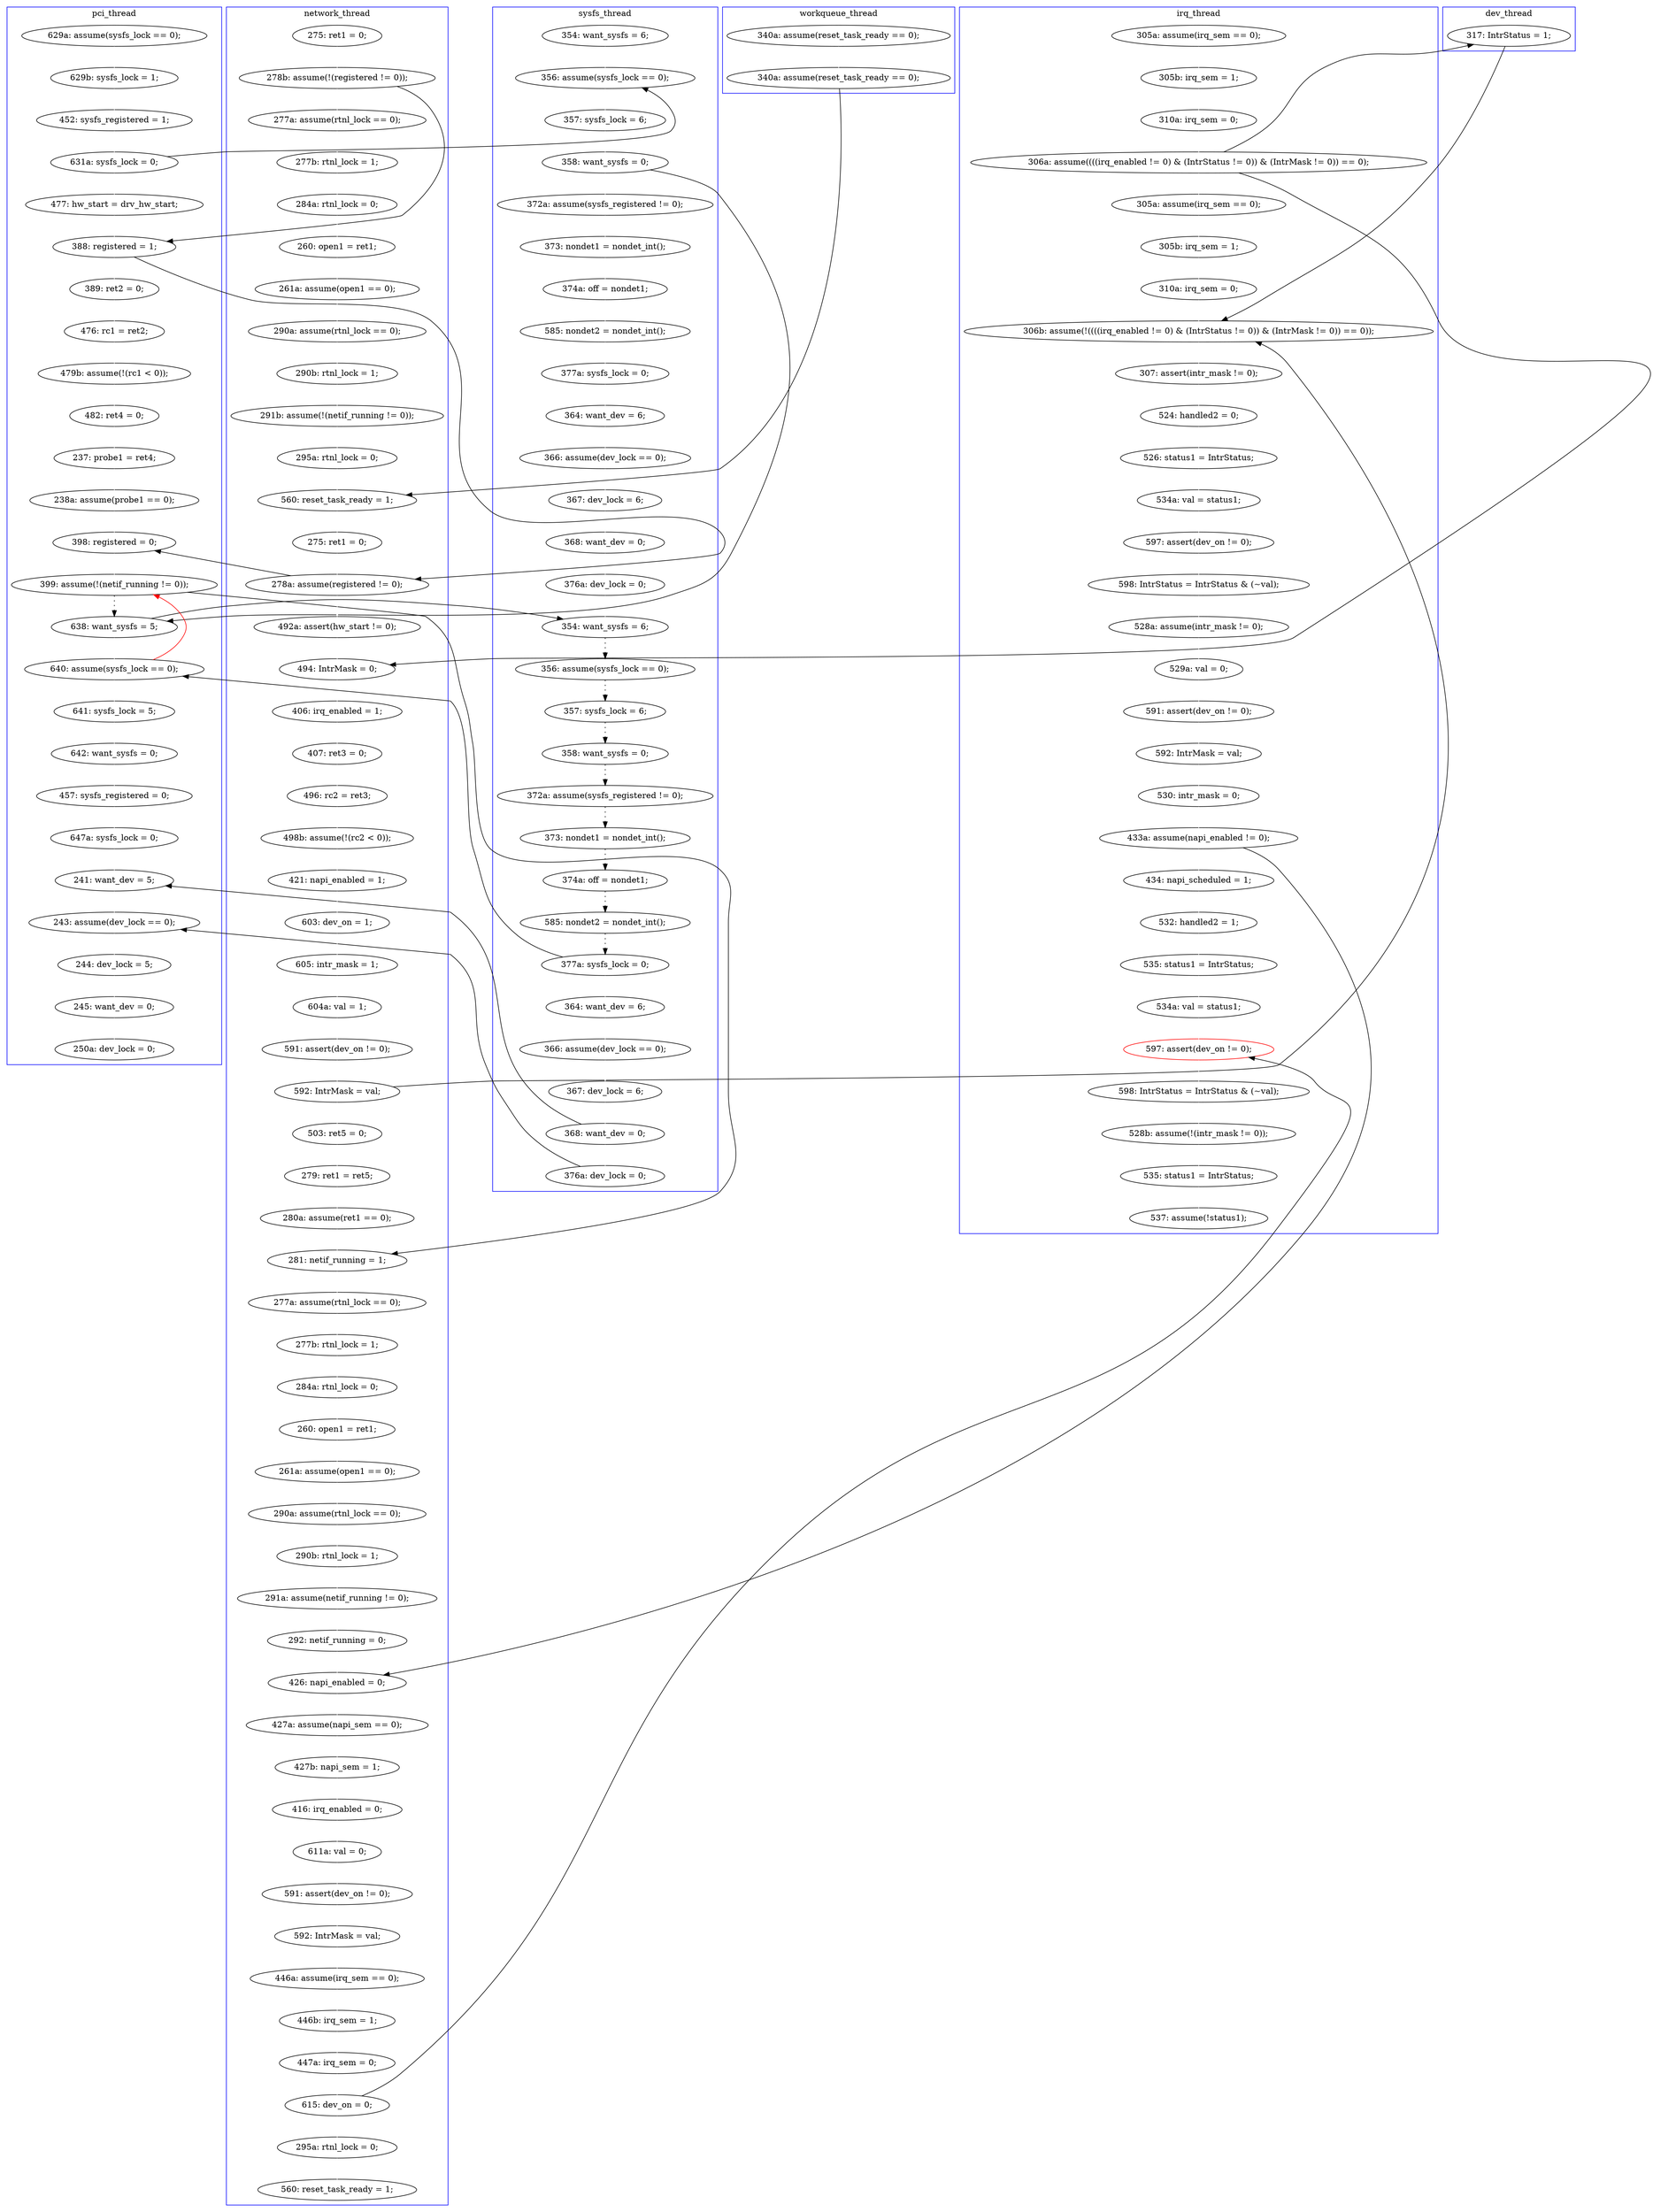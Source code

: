digraph Counterexample {
	204 -> 205 [color = white, style = solid]
	203 -> 204 [color = white, style = solid]
	194 -> 211 [color = white, style = solid]
	193 -> 209 [color = white, style = solid]
	278 -> 289 [color = black, style = solid, constraint = false]
	255 -> 278 [color = white, style = solid]
	141 -> 209 [color = black, style = solid, constraint = false]
	154 -> 155 [color = white, style = solid]
	315 -> 330 [color = white, style = solid]
	155 -> 159 [color = white, style = solid]
	263 -> 264 [color = white, style = solid]
	36 -> 40 [color = white, style = solid]
	35 -> 36 [color = white, style = solid]
	68 -> 69 [color = white, style = solid]
	158 -> 185 [color = white, style = solid]
	30 -> 44 [color = white, style = solid]
	91 -> 94 [color = white, style = solid]
	171 -> 198 [color = white, style = solid]
	205 -> 208 [color = white, style = solid]
	30 -> 84 [color = black, style = solid, constraint = false]
	42 -> 132 [color = white, style = solid]
	133 -> 145 [color = white, style = solid]
	269 -> 279 [color = white, style = solid]
	190 -> 193 [color = white, style = solid]
	86 -> 89 [color = white, style = solid]
	148 -> 149 [color = white, style = solid]
	227 -> 230 [color = white, style = solid]
	108 -> 162 [color = black, style = solid, constraint = false]
	118 -> 138 [color = black, style = solid, constraint = false]
	163 -> 168 [color = white, style = solid]
	44 -> 45 [color = white, style = solid]
	158 -> 162 [color = black, style = solid, constraint = false]
	42 -> 108 [color = black, style = solid, constraint = false]
	286 -> 293 [color = white, style = solid]
	131 -> 134 [color = white, style = solid]
	214 -> 215 [color = black, style = dotted]
	175 -> 177 [color = white, style = solid]
	72 -> 74 [color = white, style = solid]
	40 -> 42 [color = white, style = solid]
	289 -> 290 [color = white, style = solid]
	124 -> 130 [color = white, style = solid]
	247 -> 269 [color = white, style = solid]
	52 -> 53 [color = white, style = solid]
	330 -> 331 [color = white, style = solid]
	209 -> 224 [color = white, style = solid]
	142 -> 148 [color = white, style = solid]
	198 -> 200 [color = white, style = solid]
	254 -> 255 [color = white, style = solid]
	213 -> 214 [color = black, style = dotted]
	137 -> 142 [color = white, style = solid]
	264 -> 271 [color = white, style = solid]
	249 -> 250 [color = white, style = solid]
	217 -> 218 [color = black, style = dotted]
	211 -> 212 [color = white, style = solid]
	250 -> 257 [color = white, style = solid]
	66 -> 103 [color = white, style = solid]
	149 -> 150 [color = white, style = solid]
	224 -> 225 [color = white, style = solid]
	134 -> 137 [color = white, style = solid]
	282 -> 289 [color = white, style = solid]
	168 -> 169 [color = white, style = solid]
	219 -> 222 [color = black, style = dotted]
	246 -> 247 [color = white, style = solid]
	64 -> 66 [color = white, style = solid]
	56 -> 63 [color = white, style = solid]
	257 -> 261 [color = white, style = solid]
	90 -> 91 [color = white, style = solid]
	230 -> 234 [color = white, style = solid]
	218 -> 219 [color = black, style = dotted]
	53 -> 56 [color = white, style = solid]
	160 -> 171 [color = white, style = solid]
	255 -> 282 [color = black, style = solid, constraint = false]
	276 -> 297 [color = black, style = solid, constraint = false]
	123 -> 124 [color = white, style = solid]
	152 -> 158 [color = white, style = solid]
	293 -> 295 [color = white, style = solid]
	208 -> 213 [color = black, style = dotted]
	177 -> 182 [color = white, style = solid]
	215 -> 217 [color = black, style = dotted]
	159 -> 160 [color = white, style = solid]
	181 -> 245 [color = white, style = solid]
	63 -> 64 [color = white, style = solid]
	248 -> 249 [color = white, style = solid]
	200 -> 201 [color = white, style = solid]
	297 -> 304 [color = white, style = solid]
	74 -> 76 [color = white, style = solid]
	103 -> 110 [color = white, style = solid]
	240 -> 253 [color = white, style = solid]
	238 -> 239 [color = white, style = solid]
	291 -> 292 [color = white, style = solid]
	85 -> 86 [color = white, style = solid]
	84 -> 118 [color = black, style = solid, constraint = false]
	141 -> 181 [color = black, style = dotted]
	271 -> 272 [color = white, style = solid]
	201 -> 202 [color = white, style = solid]
	96 -> 110 [color = black, style = solid, constraint = false]
	183 -> 187 [color = white, style = solid]
	222 -> 237 [color = black, style = dotted]
	46 -> 96 [color = white, style = solid]
	27 -> 30 [color = white, style = solid]
	162 -> 163 [color = white, style = solid]
	169 -> 173 [color = white, style = solid]
	299 -> 313 [color = white, style = solid]
	212 -> 286 [color = white, style = solid]
	202 -> 203 [color = white, style = solid]
	74 -> 153 [color = black, style = solid, constraint = false]
	130 -> 131 [color = white, style = solid]
	245 -> 141 [color = red, style = solid, constraint = false]
	181 -> 208 [color = black, style = solid, constraint = false]
	235 -> 238 [color = white, style = solid]
	153 -> 154 [color = white, style = solid]
	304 -> 315 [color = white, style = solid]
	290 -> 291 [color = white, style = solid]
	94 -> 138 [color = white, style = solid]
	173 -> 175 [color = white, style = solid]
	279 -> 282 [color = white, style = solid]
	295 -> 297 [color = white, style = solid]
	132 -> 133 [color = white, style = solid]
	116 -> 118 [color = white, style = solid]
	145 -> 162 [color = white, style = solid]
	188 -> 194 [color = white, style = solid]
	253 -> 254 [color = white, style = solid]
	69 -> 72 [color = white, style = solid]
	274 -> 276 [color = white, style = solid]
	89 -> 90 [color = white, style = solid]
	118 -> 123 [color = white, style = solid]
	45 -> 52 [color = white, style = solid]
	237 -> 240 [color = white, style = solid]
	110 -> 116 [color = white, style = solid]
	84 -> 85 [color = white, style = solid]
	276 -> 299 [color = white, style = solid]
	239 -> 248 [color = white, style = solid]
	138 -> 141 [color = white, style = solid]
	261 -> 263 [color = white, style = solid]
	237 -> 245 [color = black, style = solid, constraint = false]
	102 -> 153 [color = white, style = solid]
	182 -> 183 [color = white, style = solid]
	76 -> 84 [color = white, style = solid]
	150 -> 152 [color = white, style = solid]
	234 -> 235 [color = white, style = solid]
	185 -> 190 [color = white, style = solid]
	187 -> 188 [color = white, style = solid]
	155 -> 181 [color = black, style = solid, constraint = false]
	245 -> 246 [color = white, style = solid]
	225 -> 226 [color = white, style = solid]
	226 -> 227 [color = white, style = solid]
	272 -> 274 [color = white, style = solid]
	211 -> 248 [color = black, style = solid, constraint = false]
	42 -> 124 [color = black, style = solid, constraint = false]
	subgraph cluster7 {
		label = dev_thread
		color = blue
		108  [label = "317: IntrStatus = 1;"]
	}
	subgraph cluster5 {
		label = workqueue_thread
		color = blue
		96  [label = "340a: assume(reset_task_ready == 0);"]
		46  [label = "340a: assume(reset_task_ready == 0);"]
	}
	subgraph cluster6 {
		label = sysfs_thread
		color = blue
		240  [label = "364: want_dev = 6;"]
		278  [label = "376a: dev_lock = 0;"]
		204  [label = "368: want_dev = 0;"]
		198  [label = "585: nondet2 = nondet_int();"]
		102  [label = "354: want_sysfs = 6;"]
		201  [label = "364: want_dev = 6;"]
		200  [label = "377a: sysfs_lock = 0;"]
		171  [label = "374a: off = nondet1;"]
		215  [label = "358: want_sysfs = 0;"]
		208  [label = "354: want_sysfs = 6;"]
		253  [label = "366: assume(dev_lock == 0);"]
		219  [label = "374a: off = nondet1;"]
		202  [label = "366: assume(dev_lock == 0);"]
		214  [label = "357: sysfs_lock = 6;"]
		213  [label = "356: assume(sysfs_lock == 0);"]
		255  [label = "368: want_dev = 0;"]
		159  [label = "372a: assume(sysfs_registered != 0);"]
		160  [label = "373: nondet1 = nondet_int();"]
		254  [label = "367: dev_lock = 6;"]
		203  [label = "367: dev_lock = 6;"]
		155  [label = "358: want_sysfs = 0;"]
		154  [label = "357: sysfs_lock = 6;"]
		205  [label = "376a: dev_lock = 0;"]
		217  [label = "372a: assume(sysfs_registered != 0);"]
		218  [label = "373: nondet1 = nondet_int();"]
		153  [label = "356: assume(sysfs_lock == 0);"]
		237  [label = "377a: sysfs_lock = 0;"]
		222  [label = "585: nondet2 = nondet_int();"]
	}
	subgraph cluster2 {
		label = network_thread
		color = blue
		190  [label = "279: ret1 = ret5;"]
		249  [label = "427a: assume(napi_sem == 0);"]
		250  [label = "427b: napi_sem = 1;"]
		64  [label = "290b: rtnl_lock = 1;"]
		193  [label = "280a: assume(ret1 == 0);"]
		248  [label = "426: napi_enabled = 0;"]
		142  [label = "421: napi_enabled = 1;"]
		264  [label = "592: IntrMask = val;"]
		261  [label = "611a: val = 0;"]
		234  [label = "290a: assume(rtnl_lock == 0);"]
		158  [label = "592: IntrMask = val;"]
		124  [label = "494: IntrMask = 0;"]
		149  [label = "605: intr_mask = 1;"]
		44  [label = "277a: assume(rtnl_lock == 0);"]
		137  [label = "498b: assume(!(rc2 < 0));"]
		66  [label = "291b: assume(!(netif_running != 0));"]
		276  [label = "615: dev_on = 0;"]
		103  [label = "295a: rtnl_lock = 0;"]
		130  [label = "406: irq_enabled = 1;"]
		271  [label = "446a: assume(irq_sem == 0);"]
		27  [label = "275: ret1 = 0;"]
		110  [label = "560: reset_task_ready = 1;"]
		238  [label = "291a: assume(netif_running != 0);"]
		131  [label = "407: ret3 = 0;"]
		313  [label = "560: reset_task_ready = 1;"]
		63  [label = "290a: assume(rtnl_lock == 0);"]
		224  [label = "277a: assume(rtnl_lock == 0);"]
		227  [label = "260: open1 = ret1;"]
		257  [label = "416: irq_enabled = 0;"]
		123  [label = "492a: assert(hw_start != 0);"]
		118  [label = "278a: assume(registered != 0);"]
		272  [label = "446b: irq_sem = 1;"]
		185  [label = "503: ret5 = 0;"]
		230  [label = "261a: assume(open1 == 0);"]
		263  [label = "591: assert(dev_on != 0);"]
		56  [label = "261a: assume(open1 == 0);"]
		235  [label = "290b: rtnl_lock = 1;"]
		239  [label = "292: netif_running = 0;"]
		52  [label = "284a: rtnl_lock = 0;"]
		30  [label = "278b: assume(!(registered != 0));"]
		150  [label = "604a: val = 1;"]
		134  [label = "496: rc2 = ret3;"]
		53  [label = "260: open1 = ret1;"]
		45  [label = "277b: rtnl_lock = 1;"]
		226  [label = "284a: rtnl_lock = 0;"]
		148  [label = "603: dev_on = 1;"]
		225  [label = "277b: rtnl_lock = 1;"]
		299  [label = "295a: rtnl_lock = 0;"]
		209  [label = "281: netif_running = 1;"]
		274  [label = "447a: irq_sem = 0;"]
		152  [label = "591: assert(dev_on != 0);"]
		116  [label = "275: ret1 = 0;"]
	}
	subgraph cluster3 {
		label = irq_thread
		color = blue
		211  [label = "433a: assume(napi_enabled != 0);"]
		162  [label = "306b: assume(!((((irq_enabled != 0) & (IntrStatus != 0)) & (IntrMask != 0)) == 0));"]
		188  [label = "592: IntrMask = val;"]
		297  [label = "597: assert(dev_on != 0);", color = red]
		169  [label = "526: status1 = IntrStatus;"]
		145  [label = "310a: irq_sem = 0;"]
		212  [label = "434: napi_scheduled = 1;"]
		183  [label = "529a: val = 0;"]
		293  [label = "535: status1 = IntrStatus;"]
		163  [label = "307: assert(intr_mask != 0);"]
		315  [label = "528b: assume(!(intr_mask != 0));"]
		331  [label = "537: assume(!status1);"]
		168  [label = "524: handled2 = 0;"]
		187  [label = "591: assert(dev_on != 0);"]
		40  [label = "310a: irq_sem = 0;"]
		132  [label = "305a: assume(irq_sem == 0);"]
		182  [label = "528a: assume(intr_mask != 0);"]
		194  [label = "530: intr_mask = 0;"]
		177  [label = "598: IntrStatus = IntrStatus & (~val);"]
		304  [label = "598: IntrStatus = IntrStatus & (~val);"]
		295  [label = "534a: val = status1;"]
		133  [label = "305b: irq_sem = 1;"]
		173  [label = "534a: val = status1;"]
		35  [label = "305a: assume(irq_sem == 0);"]
		36  [label = "305b: irq_sem = 1;"]
		330  [label = "535: status1 = IntrStatus;"]
		286  [label = "532: handled2 = 1;"]
		175  [label = "597: assert(dev_on != 0);"]
		42  [label = "306a: assume((((irq_enabled != 0) & (IntrStatus != 0)) & (IntrMask != 0)) == 0);"]
	}
	subgraph cluster1 {
		label = pci_thread
		color = blue
		69  [label = "629b: sysfs_lock = 1;"]
		282  [label = "241: want_dev = 5;"]
		141  [label = "399: assume(!(netif_running != 0));"]
		90  [label = "482: ret4 = 0;"]
		74  [label = "631a: sysfs_lock = 0;"]
		84  [label = "388: registered = 1;"]
		247  [label = "642: want_sysfs = 0;"]
		291  [label = "245: want_dev = 0;"]
		138  [label = "398: registered = 0;"]
		245  [label = "640: assume(sysfs_lock == 0);"]
		289  [label = "243: assume(dev_lock == 0);"]
		86  [label = "476: rc1 = ret2;"]
		68  [label = "629a: assume(sysfs_lock == 0);"]
		89  [label = "479b: assume(!(rc1 < 0));"]
		72  [label = "452: sysfs_registered = 1;"]
		246  [label = "641: sysfs_lock = 5;"]
		269  [label = "457: sysfs_registered = 0;"]
		279  [label = "647a: sysfs_lock = 0;"]
		85  [label = "389: ret2 = 0;"]
		94  [label = "238a: assume(probe1 == 0);"]
		76  [label = "477: hw_start = drv_hw_start;"]
		91  [label = "237: probe1 = ret4;"]
		292  [label = "250a: dev_lock = 0;"]
		290  [label = "244: dev_lock = 5;"]
		181  [label = "638: want_sysfs = 5;"]
	}
}